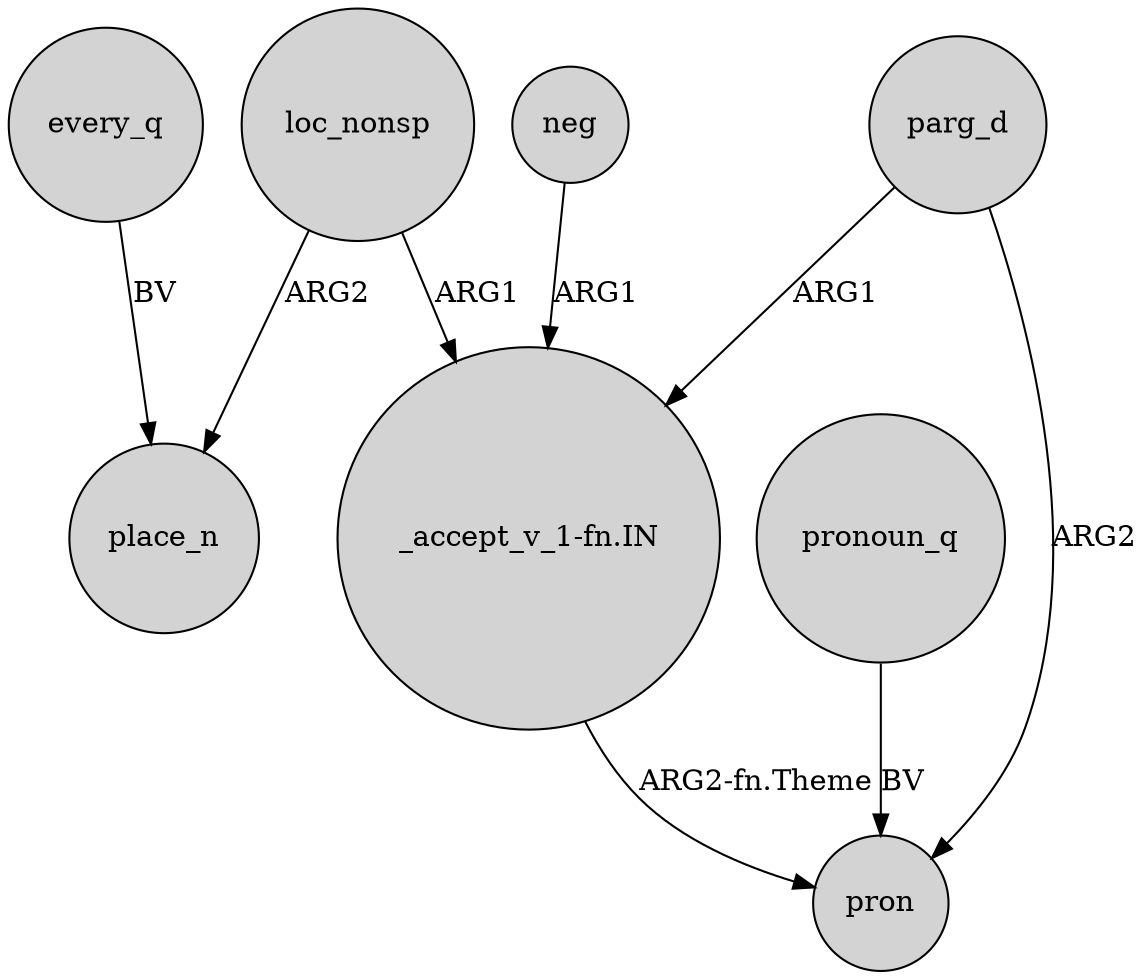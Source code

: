 digraph {
	node [shape=circle style=filled]
	loc_nonsp -> "_accept_v_1-fn.IN" [label=ARG1]
	loc_nonsp -> place_n [label=ARG2]
	neg -> "_accept_v_1-fn.IN" [label=ARG1]
	parg_d -> "_accept_v_1-fn.IN" [label=ARG1]
	"_accept_v_1-fn.IN" -> pron [label="ARG2-fn.Theme"]
	parg_d -> pron [label=ARG2]
	every_q -> place_n [label=BV]
	pronoun_q -> pron [label=BV]
}
